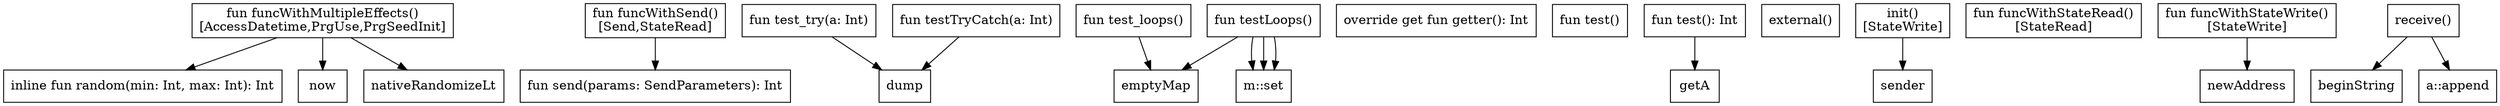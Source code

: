 digraph "CallGraph" {
    node [shape=box];
    node_12 [label="inline fun random(min: Int, max: Int): Int"];
    node_15 [label="fun send(params: SendParameters): Int"];
    node_17 [label="fun test_try(a: Int)"];
    node_18 [label="fun test_loops()"];
    node_19 [label="fun testTryCatch(a: Int)"];
    node_20 [label="fun testLoops()"];
    node_21 [label="override get fun getter(): Int"];
    node_22 [label="fun test()"];
    node_23 [label="fun test(): Int"];
    node_24 [label="external()"];
    node_25 [label="init()
[StateWrite]"];
    node_26 [label="fun funcWithSend()
[Send,StateRead]"];
    node_27 [label="fun funcWithStateRead()
[StateRead]"];
    node_28 [label="fun funcWithStateWrite()
[StateWrite]"];
    node_29 [label="fun funcWithMultipleEffects()
[AccessDatetime,PrgUse,PrgSeedInit]"];
    node_30 [label="receive()"];
    node_31 [label="dump"];
    node_32 [label="emptyMap"];
    node_33 [label="m::set"];
    node_34 [label="getA"];
    node_35 [label="sender"];
    node_36 [label="newAddress"];
    node_37 [label="now"];
    node_38 [label="nativeRandomizeLt"];
    node_39 [label="beginString"];
    node_40 [label="a::append"];
    node_17 -> node_31;
    node_18 -> node_32;
    node_19 -> node_31;
    node_20 -> node_32;
    node_20 -> node_33;
    node_20 -> node_33;
    node_20 -> node_33;
    node_23 -> node_34;
    node_25 -> node_35;
    node_26 -> node_15;
    node_28 -> node_36;
    node_29 -> node_37;
    node_29 -> node_12;
    node_29 -> node_38;
    node_30 -> node_39;
    node_30 -> node_40;
}
